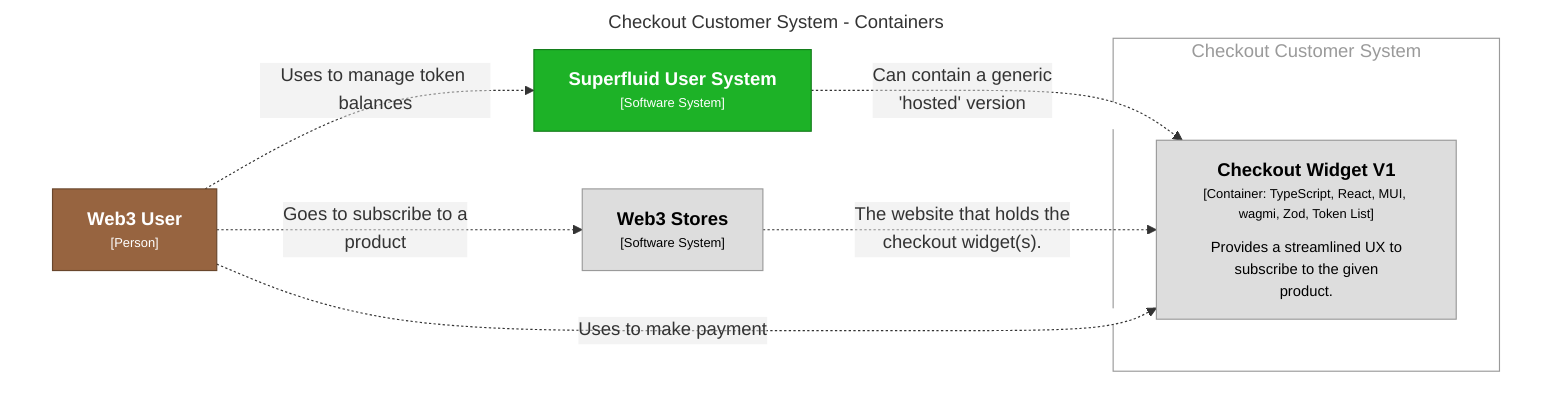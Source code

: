 graph TB
  linkStyle default fill:#ffffff

  subgraph diagram [Checkout Customer System - Containers]
    style diagram fill:#ffffff,stroke:#ffffff

    44["<div style='font-weight: bold'>Web3 User</div><div style='font-size: 70%; margin-top: 0px'>[Person]</div>"]
    style 44 fill:#976440,stroke:#69462c,color:#ffffff
    39["<div style='font-weight: bold'>Web3 Stores</div><div style='font-size: 70%; margin-top: 0px'>[Software System]</div>"]
    style 39 fill:#dddddd,stroke:#9a9a9a,color:#000000
    32["<div style='font-weight: bold'>Superfluid User System</div><div style='font-size: 70%; margin-top: 0px'>[Software System]</div>"]
    style 32 fill:#1db227,stroke:#147c1b,color:#ffffff

    subgraph 1 [Checkout Customer System]
      style 1 fill:#ffffff,stroke:#9a9a9a,color:#9a9a9a

      2["<div style='font-weight: bold'>Checkout Widget V1</div><div style='font-size: 70%; margin-top: 0px'>[Container: TypeScript, React, MUI, wagmi, Zod, Token List]</div><div style='font-size: 80%; margin-top:10px'>Provides a streamlined UX to<br />subscribe to the given<br />product.</div>"]
      style 2 fill:#dddddd,stroke:#9a9a9a,color:#000000
    end

    32-. "<div>Can contain a generic<br />'hosted' version</div><div style='font-size: 70%'></div>" .->2
    39-. "<div>The website that holds the<br />checkout widget(s).</div><div style='font-size: 70%'></div>" .->2
    44-. "<div>Uses to manage token balances</div><div style='font-size: 70%'></div>" .->32
    44-. "<div>Goes to subscribe to a<br />product</div><div style='font-size: 70%'></div>" .->39
    44-. "<div>Uses to make payment</div><div style='font-size: 70%'></div>" .->2
  end